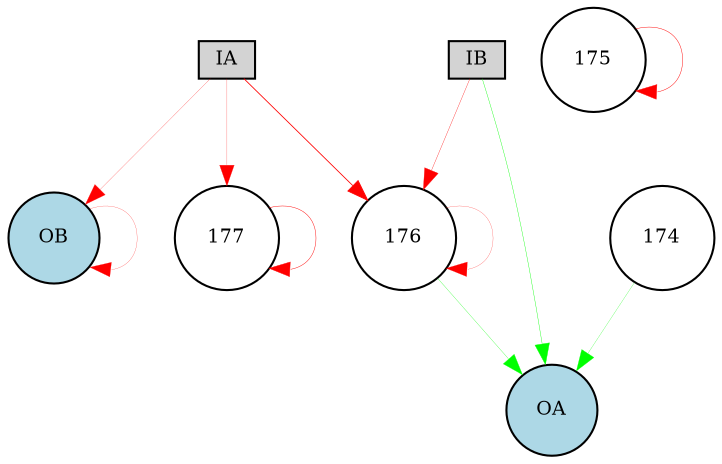 digraph {
	node [fontsize=9 height=0.2 shape=circle width=0.2]
	IA [fillcolor=lightgray shape=box style=filled]
	IB [fillcolor=lightgray shape=box style=filled]
	OA [fillcolor=lightblue style=filled]
	OB [fillcolor=lightblue style=filled]
	174 [fillcolor=white style=filled]
	176 [fillcolor=white style=filled]
	IA -> 176 [color=red penwidth=0.40122274795632207 style=solid]
	IA -> 177 [color=red penwidth=0.1 style=solid]
	IB -> 176 [color=red penwidth=0.1553078711956373 style=solid]
	174 -> OA [color=green penwidth=0.1120571334097662 style=solid]
	176 -> OA [color=green penwidth=0.1297409282587883 style=solid]
	IA -> OB [color=red penwidth=0.1 style=solid]
	IB -> OA [color=green penwidth=0.18144240409041257 style=solid]
	OB -> OB [color=red penwidth=0.1 style=solid]
	175 -> 175 [color=red penwidth=0.21684120330705553 style=solid]
	176 -> 176 [color=red penwidth=0.1 style=solid]
	177 -> 177 [color=red penwidth=0.21204994118253973 style=solid]
}
